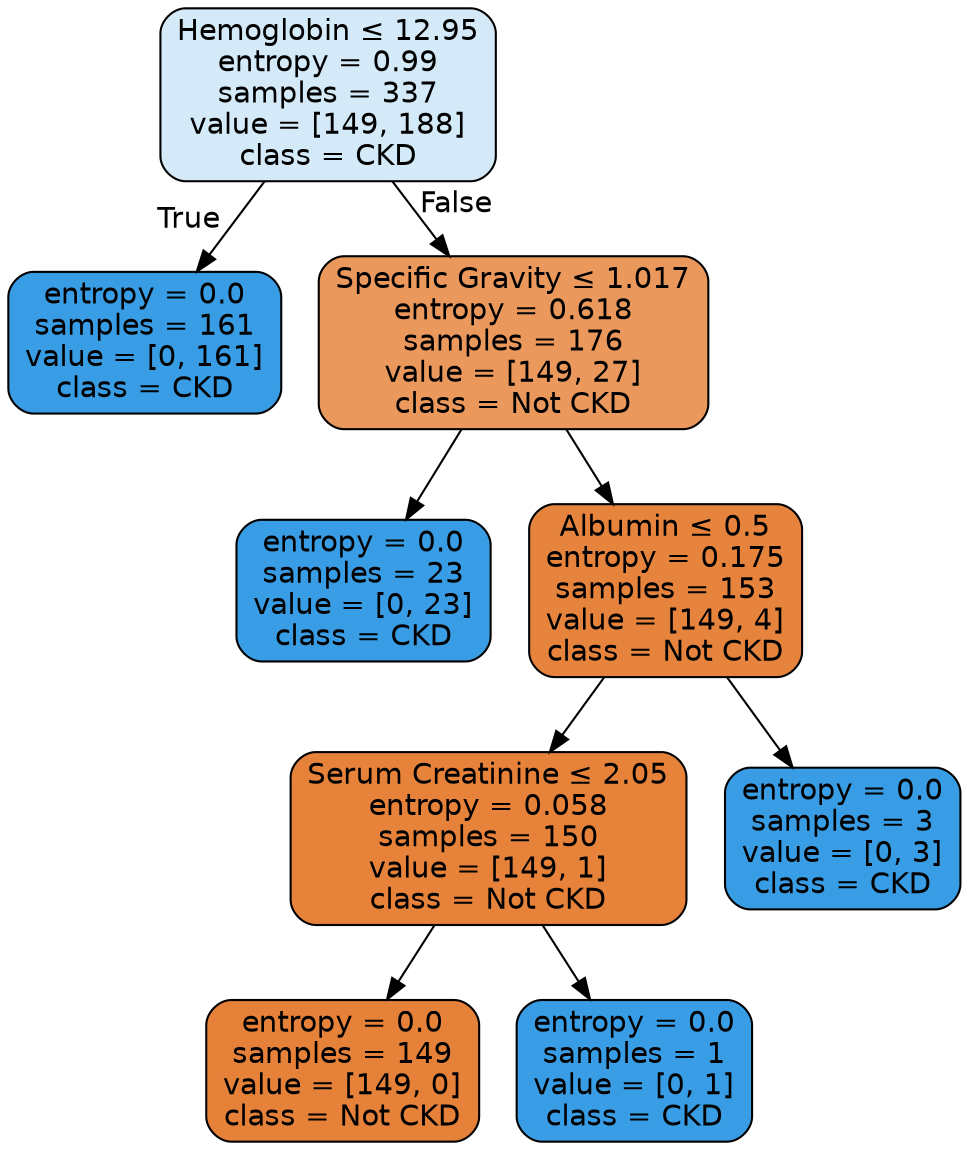 digraph Tree {
node [shape=box, style="filled, rounded", color="black", fontname=helvetica] ;
edge [fontname=helvetica] ;
0 [label=<Hemoglobin &le; 12.95<br/>entropy = 0.99<br/>samples = 337<br/>value = [149, 188]<br/>class = CKD>, fillcolor="#399de535"] ;
1 [label=<entropy = 0.0<br/>samples = 161<br/>value = [0, 161]<br/>class = CKD>, fillcolor="#399de5ff"] ;
0 -> 1 [labeldistance=2.5, labelangle=45, headlabel="True"] ;
2 [label=<Specific Gravity &le; 1.017<br/>entropy = 0.618<br/>samples = 176<br/>value = [149, 27]<br/>class = Not CKD>, fillcolor="#e58139d1"] ;
0 -> 2 [labeldistance=2.5, labelangle=-45, headlabel="False"] ;
3 [label=<entropy = 0.0<br/>samples = 23<br/>value = [0, 23]<br/>class = CKD>, fillcolor="#399de5ff"] ;
2 -> 3 ;
4 [label=<Albumin &le; 0.5<br/>entropy = 0.175<br/>samples = 153<br/>value = [149, 4]<br/>class = Not CKD>, fillcolor="#e58139f8"] ;
2 -> 4 ;
5 [label=<Serum Creatinine &le; 2.05<br/>entropy = 0.058<br/>samples = 150<br/>value = [149, 1]<br/>class = Not CKD>, fillcolor="#e58139fd"] ;
4 -> 5 ;
6 [label=<entropy = 0.0<br/>samples = 149<br/>value = [149, 0]<br/>class = Not CKD>, fillcolor="#e58139ff"] ;
5 -> 6 ;
7 [label=<entropy = 0.0<br/>samples = 1<br/>value = [0, 1]<br/>class = CKD>, fillcolor="#399de5ff"] ;
5 -> 7 ;
8 [label=<entropy = 0.0<br/>samples = 3<br/>value = [0, 3]<br/>class = CKD>, fillcolor="#399de5ff"] ;
4 -> 8 ;
}